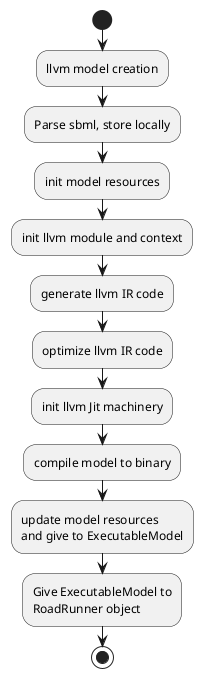 @startuml


'start
':parse sbml;
'if (model cached) then (yes)
'    :load from cache;
'    :return LLVMExecutableModel;
'    end
'else (no)
'    :Create ModelResources;
'    :Initialize LLVM components, such as
'    IR Module, context and PassManager;
'    :Do llvm IR optimization;
'endif
'end

start

:llvm model creation;
:Parse sbml, store locally;
:init model resources;
:init llvm module and context;
:generate llvm IR code;
:optimize llvm IR code;
:init llvm Jit machinery;
:compile model to binary;
:update model resources
and give to ExecutableModel;
:Give ExecutableModel to
RoadRunner object;
stop




''processes
'circle loads
'circle creates
'circle moves
'circle checks
'circle init
'
'object RoadRunner
'object sbml
'RoadRunner -> loads
'loads -> sbml
'
'object ExecutableModelFactory
'object LLVMExecutableModel
'ExecutableModelFactory --> creates
'creates -> LLVMExecutableModel
'
'loads --> creates
'
'object LLVMModelGenerator
'
'object ModelCaching

'abstract class Jit
'class MCJit
'class OrcJit
'class LLJit
'class LazyJit
'class ManyModesJit
'class GPUJit
'
'
'Jit <|-- MCJit
'Jit <|-- OrcJit
'OrcJit <|-- LLJit
'OrcJit <|-- LazyJit
'OrcJit <|-- ManyModesJit
'OrcJit <|-- GPUJit

'
'class RoadRunner
'class sbml
'RoadRunner --> "loads" sbml
'
'class ExecutableModelFactory
'class LLVMExecutableModel
'ExecutableModelFactory --> "creates" LLVMExecutableModel


/' Objects '/


'class LoadSymbolResolver
'class ASTNodeCodeGen


'class ASTNodeCodeGen {}
'
'class ASTNodeCodeGenScalarTicket {
'}
'
'class ASTNodeFactory {
'}
'
'class AssignmentRuleEvaluator {
'}
'
'abstract class CodeGen {
'}
'
'abstract class CodeGenBase <template<typename FunctionPtrType>> {
'}
'
'class EvalConversionFactorCodeGen {
'}
'
'class EvalInitialConditionsCodeGen {
'}
'
'class EvalRateRuleRatesCodeGen {
'}
'
'class EvalReactionRatesCodeGen {
'}
'
'class EvalVolatileStoichCodeGen {
'}
'
'class Event {
'}
'
'class EventAssignCodeGen {
'}
'
'class EventCodeGenBase <template<typename Derived>> {
'}
'
'class EventQueue {
'}
'
'class EventTriggerCodeGen {
'}
'
'class FunctionResolver {
'}
'
'class GetBoundarySpeciesAmountCodeGen {
'}
'
'class GetBoundarySpeciesConcentrationCodeGen {
'}
'
'class GetCompartmentInitVolumeCodeGen {
'}
'
'class GetCompartmentVolumeCodeGen {
'}
'
'class GetEventDelayCodeGen {
'}
'
'class GetEventPriorityCodeGen {
'}
'
'class GetEventTriggerCodeGen {
'}
'
'class GetEventValueCodeGenBase <template<typename Derived, typename FunctionPtrType=GetEventValueCodeGenBase_FunctionPtr>> {
'}
'
'class GetFloatingSpeciesAmountCodeGen {
'}
'
'class GetFloatingSpeciesConcentrationCodeGen {
'}
'
'class GetFloatingSpeciesInitAmountCodeGen {
'}
'
'class GetFloatingSpeciesInitConcentrationCodeGen {
'}
'
'class GetGlobalParameterCodeGen {
'}
'
'class GetGlobalParameterInitValueCodeGen {
'}
'
'class GetInitialValueCodeGenBase <template<typename Derived, bool substanceUnits>> {
'}
'
'class GetValueCodeGenBase <template<typename Derived, bool substanceUnits>> {
'}
'
'class KineticLawParameterResolver {
'}
'
'class LLVMException {
'}
'
'class LLVMModelDataIRBuilderTesting {
'}
'
'class LLVMModelDataSymbols {
'}
'
'class LLVMModelSymbols {
'}
'
'abstract class LoadSymbolResolver {
'}
'
'class LoadSymbolResolverBase {
'}
'
'class ModelDataIRBuilder {
'}
'
'class ModelDataLoadSymbolResolver {
'}
'
'class ModelDataStoreSymbolResolver {
'}
'
'class ModelGeneratorContext {
'}
'
'class ModelInitialValueStoreSymbolResolver {
'}
'
'class ModelInitialValueSymbolResolver {
'}
'
'class ModelResources {
'}
'
'class RR_DECLSPECLLVMCompiler {}
'
'class RR_DECLSPECLLVMExecutableModel {
'}
'
'class RR_DECLSPECLLVMModelGenerator {
'}
'
'class Random {
'}
'
'class SBMLInitialValueSymbolResolver {
'}
'
'class SetBoundarySpeciesAmountCodeGen {
'}
'
'class SetBoundarySpeciesConcentrationCodeGen {
'}
'
'class SetCompartmentInitVolumeCodeGen {
'}
'
'class SetCompartmentVolumeCodeGen {
'}
'
'class SetFloatingSpeciesAmountCodeGen {
'}
'
'class SetFloatingSpeciesConcentrationCodeGen {
'}
'
'class SetFloatingSpeciesInitAmountCodeGen {
'}
'
'class SetFloatingSpeciesInitConcentrationCodeGen {
'}
'
'class SetGlobalParameterCodeGen {
'}
'
'class SetGlobalParameterInitValueCodeGen {
'}
'
'class SetInitialValueCodeGenBase <template<typename Derived, bool substanceUnits>> {
'}
'
'class SetValueCodeGenBase <template<typename Derived, bool substanceUnits>> {
'}
'
'abstract class StoreSymbolResolver {
'}
'
'class SymbolForest {
'}
'
'class SymbolForest::ConstIterator {
'}
'
'enum EventAtributes {
'}
'
'enum LLVMModelDataSymbols::SpeciesReferenceType {
'}
'
'enum LLVMModelDataSymbols::SymbolIndexType {
'}
'
'enum LLVMModelSymbols::SpeciesReferenceType {
'}
'
'enum ModelDataFields {
'}
'
'enum RR_DECLSPECLLVMExecutableModel::empty {
'}
'
'class LLVMModelData {
'}
'
'class LLVMModelDataSymbols::SpeciesReferenceInfo {
'}
'
'class LLVMModelSymbols::ReactionSymbols {
'}
'
'
'
'
'
'
'/' Inheritance relationships '/
'
'rrllvm.CodeGenBase <|-- rrllvm.EvalConversionFactorCodeGen
'
'
'rrllvm.CodeGenBase <|-- rrllvm.EvalInitialConditionsCodeGen
'
'
'rrllvm.CodeGenBase <|-- rrllvm.EvalRateRuleRatesCodeGen
'
'
'rrllvm.CodeGenBase <|-- rrllvm.EvalReactionRatesCodeGen
'
'
'rrllvm.CodeGenBase <|-- rrllvm.EvalVolatileStoichCodeGen
'
'
'rrllvm.CodeGenBase <|-- rrllvm.EventCodeGenBase
'
'
'rrllvm.CodeGenBase <|-- rrllvm.GetEventValueCodeGenBase
'
'
'rrllvm.CodeGenBase <|-- rrllvm.GetInitialValueCodeGenBase
'
'
'rrllvm.CodeGenBase <|-- rrllvm.GetValueCodeGenBase
'
'
'rrllvm.CodeGenBase <|-- rrllvm.SetInitialValueCodeGenBase
'
'
'rrllvm.CodeGenBase <|-- rrllvm.SetValueCodeGenBase
'
'
'rrllvm.EventCodeGenBase <|-- rrllvm.EventAssignCodeGen
'
'
'rrllvm.EventCodeGenBase <|-- rrllvm.EventTriggerCodeGen
'
'
'rrllvm.GetEventValueCodeGenBase <|-- rrllvm.GetEventDelayCodeGen
'
'
'rrllvm.GetEventValueCodeGenBase <|-- rrllvm.GetEventPriorityCodeGen
'
'
'rrllvm.GetEventValueCodeGenBase <|-- rrllvm.GetEventTriggerCodeGen
'
'
'rrllvm.GetInitialValueCodeGenBase <|-- rrllvm.GetCompartmentInitVolumeCodeGen
'
'
'rrllvm.GetInitialValueCodeGenBase <|-- rrllvm.GetFloatingSpeciesInitAmountCodeGen
'
'
'rrllvm.GetInitialValueCodeGenBase <|-- rrllvm.GetFloatingSpeciesInitConcentrationCodeGen
'
'
'rrllvm.GetInitialValueCodeGenBase <|-- rrllvm.GetGlobalParameterInitValueCodeGen
'
'
'rrllvm.GetValueCodeGenBase <|-- rrllvm.GetBoundarySpeciesAmountCodeGen
'
'
'rrllvm.GetValueCodeGenBase <|-- rrllvm.GetBoundarySpeciesConcentrationCodeGen
'
'
'rrllvm.GetValueCodeGenBase <|-- rrllvm.GetCompartmentVolumeCodeGen
'
'
'rrllvm.GetValueCodeGenBase <|-- rrllvm.GetFloatingSpeciesAmountCodeGen
'
'
'rrllvm.GetValueCodeGenBase <|-- rrllvm.GetFloatingSpeciesConcentrationCodeGen
'
'
'rrllvm.GetValueCodeGenBase <|-- rrllvm.GetGlobalParameterCodeGen
'
'
'rrllvm.LoadSymbolResolver <|-- rrllvm.FunctionResolver
'
'
'rrllvm.LoadSymbolResolver <|-- rrllvm.KineticLawParameterResolver
'
'
'rrllvm.LoadSymbolResolver <|-- rrllvm.LoadSymbolResolverBase
'
'
'rrllvm.LoadSymbolResolverBase <|-- rrllvm.ModelDataLoadSymbolResolver
'
'
'rrllvm.LoadSymbolResolverBase <|-- rrllvm.ModelInitialValueSymbolResolver
'
'
'rrllvm.LoadSymbolResolverBase <|-- rrllvm.SBMLInitialValueSymbolResolver
'
'
'rrllvm.SetInitialValueCodeGenBase <|-- rrllvm.SetCompartmentInitVolumeCodeGen
'
'
'rrllvm.SetInitialValueCodeGenBase <|-- rrllvm.SetFloatingSpeciesInitAmountCodeGen
'
'
'rrllvm.SetInitialValueCodeGenBase <|-- rrllvm.SetFloatingSpeciesInitConcentrationCodeGen
'
'
'rrllvm.SetInitialValueCodeGenBase <|-- rrllvm.SetGlobalParameterInitValueCodeGen
'
'
'rrllvm.SetValueCodeGenBase <|-- rrllvm.SetBoundarySpeciesAmountCodeGen
'
'
'rrllvm.SetValueCodeGenBase <|-- rrllvm.SetBoundarySpeciesConcentrationCodeGen
'
'
'rrllvm.SetValueCodeGenBase <|-- rrllvm.SetCompartmentVolumeCodeGen
'
'
'rrllvm.SetValueCodeGenBase <|-- rrllvm.SetFloatingSpeciesAmountCodeGen
'
'
'rrllvm.SetValueCodeGenBase <|-- rrllvm.SetFloatingSpeciesConcentrationCodeGen
'
'
'rrllvm.SetValueCodeGenBase <|-- rrllvm.SetGlobalParameterCodeGen
'
'
'rrllvm.StoreSymbolResolver <|-- rrllvm.ModelDataStoreSymbolResolver
'
'
'rrllvm.StoreSymbolResolver <|-- rrllvm.ModelInitialValueStoreSymbolResolver
'
'
'
'
'
'/' Aggregation relationships '/
'
'rrllvm.ASTNodeCodeGen *-- rrllvm.LoadSymbolResolver
'
'
'rrllvm.ASTNodeCodeGen *-- rrllvm.ModelGeneratorContext
'
'
'rrllvm.ASTNodeCodeGenScalarTicket *-- rrllvm.ASTNodeCodeGen
'
'
'rrllvm.AssignmentRuleEvaluator *-- rrllvm.SymbolForest
'
'
'rrllvm.CodeGenBase *-- rrllvm.LLVMModelDataSymbols
'
'
'rrllvm.CodeGenBase *-- rrllvm.LLVMModelSymbols
'
'
'rrllvm.CodeGenBase *-- rrllvm.ModelGeneratorContext
'
'
'rrllvm.FunctionResolver *-- rrllvm.LoadSymbolResolver
'
'
'rrllvm.FunctionResolver *-- rrllvm.ModelGeneratorContext
'
'
'rrllvm.KineticLawParameterResolver *-- rrllvm.LoadSymbolResolver
'
'
'rrllvm.LLVMModelData o-- rrllvm.Random
'
'
'rrllvm.LLVMModelDataIRBuilderTesting *-- rrllvm.LLVMModelDataSymbols
'
'
'rrllvm.LLVMModelSymbols *-- rrllvm.ASTNodeFactory
'
'
'rrllvm.LLVMModelSymbols *-- rrllvm.LLVMModelDataSymbols
'
'
'rrllvm.LLVMModelSymbols "4" *-- rrllvm.SymbolForest
'
'
'rrllvm.LoadSymbolResolverBase *-- rrllvm.LLVMModelDataSymbols
'
'
'rrllvm.LoadSymbolResolverBase *-- rrllvm.LLVMModelSymbols
'
'
'rrllvm.LoadSymbolResolverBase *-- rrllvm.ModelGeneratorContext
'
'
'rrllvm.ModelDataIRBuilder *-- rrllvm.LLVMModelDataSymbols
'
'
'rrllvm.ModelDataStoreSymbolResolver *-- rrllvm.LLVMModelDataSymbols
'
'
'rrllvm.ModelDataStoreSymbolResolver *-- rrllvm.LLVMModelSymbols
'
'
'rrllvm.ModelDataStoreSymbolResolver *-- rrllvm.LoadSymbolResolver
'
'
'rrllvm.ModelGeneratorContext o-- rrllvm.LLVMModelDataSymbols
'
'
'rrllvm.ModelGeneratorContext o-- rrllvm.LLVMModelSymbols
'
'
'rrllvm.ModelGeneratorContext o-- rrllvm.Random
'
'
'rrllvm.ModelInitialValueStoreSymbolResolver *-- rrllvm.LLVMModelDataSymbols
'
'
'rrllvm.ModelInitialValueStoreSymbolResolver *-- rrllvm.LLVMModelSymbols
'
'
'rrllvm.ModelInitialValueStoreSymbolResolver *-- rrllvm.LoadSymbolResolver
'
'
'rrllvm.ModelResources *-- rrllvm.EvalConversionFactorCodeGen
'
'
'rrllvm.ModelResources *-- rrllvm.EvalInitialConditionsCodeGen
'
'
'rrllvm.ModelResources *-- rrllvm.EvalRateRuleRatesCodeGen
'
'
'rrllvm.ModelResources *-- rrllvm.EvalReactionRatesCodeGen
'
'
'rrllvm.ModelResources *-- rrllvm.EvalVolatileStoichCodeGen
'
'
'rrllvm.ModelResources *-- rrllvm.EventAssignCodeGen
'
'
'rrllvm.ModelResources *-- rrllvm.EventTriggerCodeGen
'
'
'rrllvm.ModelResources *-- rrllvm.GetBoundarySpeciesAmountCodeGen
'
'
'rrllvm.ModelResources *-- rrllvm.GetBoundarySpeciesConcentrationCodeGen
'
'
'rrllvm.ModelResources *-- rrllvm.GetCompartmentInitVolumeCodeGen
'
'
'rrllvm.ModelResources *-- rrllvm.GetCompartmentVolumeCodeGen
'
'
'rrllvm.ModelResources *-- rrllvm.GetEventDelayCodeGen
'
'
'rrllvm.ModelResources *-- rrllvm.GetEventPriorityCodeGen
'
'
'rrllvm.ModelResources *-- rrllvm.GetEventTriggerCodeGen
'
'
'rrllvm.ModelResources *-- rrllvm.GetFloatingSpeciesAmountCodeGen
'
'
'rrllvm.ModelResources *-- rrllvm.GetFloatingSpeciesConcentrationCodeGen
'
'
'rrllvm.ModelResources *-- rrllvm.GetFloatingSpeciesInitAmountCodeGen
'
'
'rrllvm.ModelResources *-- rrllvm.GetFloatingSpeciesInitConcentrationCodeGen
'
'
'rrllvm.ModelResources *-- rrllvm.GetGlobalParameterCodeGen
'
'
'rrllvm.ModelResources *-- rrllvm.GetGlobalParameterInitValueCodeGen
'
'
'rrllvm.ModelResources o-- rrllvm.LLVMModelDataSymbols
'
'
'rrllvm.ModelResources o-- rrllvm.Random
'
'
'rrllvm.ModelResources *-- rrllvm.SetBoundarySpeciesAmountCodeGen
'
'
'rrllvm.ModelResources *-- rrllvm.SetBoundarySpeciesConcentrationCodeGen
'
'
'rrllvm.ModelResources *-- rrllvm.SetCompartmentInitVolumeCodeGen
'
'
'rrllvm.ModelResources *-- rrllvm.SetCompartmentVolumeCodeGen
'
'
'rrllvm.ModelResources *-- rrllvm.SetFloatingSpeciesAmountCodeGen
'
'
'rrllvm.ModelResources *-- rrllvm.SetFloatingSpeciesConcentrationCodeGen
'
'
'rrllvm.ModelResources *-- rrllvm.SetFloatingSpeciesInitAmountCodeGen
'
'
'rrllvm.ModelResources *-- rrllvm.SetFloatingSpeciesInitConcentrationCodeGen
'
'
'rrllvm.ModelResources *-- rrllvm.SetGlobalParameterCodeGen
'
'
'rrllvm.ModelResources *-- rrllvm.SetGlobalParameterInitValueCodeGen
'
'
'rrllvm.RR_DECLSPECLLVMExecutableModel *-- rrllvm.EvalConversionFactorCodeGen
'
'
'rrllvm.RR_DECLSPECLLVMExecutableModel *-- rrllvm.EvalInitialConditionsCodeGen
'
'
'rrllvm.RR_DECLSPECLLVMExecutableModel *-- rrllvm.EvalRateRuleRatesCodeGen
'
'
'rrllvm.RR_DECLSPECLLVMExecutableModel *-- rrllvm.EvalReactionRatesCodeGen
'
'
'rrllvm.RR_DECLSPECLLVMExecutableModel *-- rrllvm.EvalVolatileStoichCodeGen
'
'
'rrllvm.RR_DECLSPECLLVMExecutableModel *-- rrllvm.EventAssignCodeGen
'
'
'rrllvm.RR_DECLSPECLLVMExecutableModel *-- rrllvm.EventQueue
'
'
'rrllvm.RR_DECLSPECLLVMExecutableModel *-- rrllvm.EventTriggerCodeGen
'
'
'rrllvm.RR_DECLSPECLLVMExecutableModel *-- rrllvm.GetBoundarySpeciesAmountCodeGen
'
'
'rrllvm.RR_DECLSPECLLVMExecutableModel *-- rrllvm.GetBoundarySpeciesConcentrationCodeGen
'
'
'rrllvm.RR_DECLSPECLLVMExecutableModel *-- rrllvm.GetCompartmentInitVolumeCodeGen
'
'
'rrllvm.RR_DECLSPECLLVMExecutableModel *-- rrllvm.GetCompartmentVolumeCodeGen
'
'
'rrllvm.RR_DECLSPECLLVMExecutableModel *-- rrllvm.GetEventDelayCodeGen
'
'
'rrllvm.RR_DECLSPECLLVMExecutableModel *-- rrllvm.GetEventPriorityCodeGen
'
'
'rrllvm.RR_DECLSPECLLVMExecutableModel *-- rrllvm.GetEventTriggerCodeGen
'
'
'rrllvm.RR_DECLSPECLLVMExecutableModel *-- rrllvm.GetFloatingSpeciesAmountCodeGen
'
'
'rrllvm.RR_DECLSPECLLVMExecutableModel *-- rrllvm.GetFloatingSpeciesConcentrationCodeGen
'
'
'rrllvm.RR_DECLSPECLLVMExecutableModel *-- rrllvm.GetFloatingSpeciesInitAmountCodeGen
'
'
'rrllvm.RR_DECLSPECLLVMExecutableModel *-- rrllvm.GetFloatingSpeciesInitConcentrationCodeGen
'
'
'rrllvm.RR_DECLSPECLLVMExecutableModel *-- rrllvm.GetGlobalParameterCodeGen
'
'
'rrllvm.RR_DECLSPECLLVMExecutableModel *-- rrllvm.GetGlobalParameterInitValueCodeGen
'
'
'rrllvm.RR_DECLSPECLLVMExecutableModel o-- rrllvm.LLVMModelData
'
'
'rrllvm.RR_DECLSPECLLVMExecutableModel o-- rrllvm.LLVMModelDataSymbols
'
'
'rrllvm.RR_DECLSPECLLVMExecutableModel *-- rrllvm.ModelResources
'
'
'rrllvm.RR_DECLSPECLLVMExecutableModel *-- rrllvm.SetBoundarySpeciesAmountCodeGen
'
'
'rrllvm.RR_DECLSPECLLVMExecutableModel *-- rrllvm.SetBoundarySpeciesConcentrationCodeGen
'
'
'rrllvm.RR_DECLSPECLLVMExecutableModel *-- rrllvm.SetCompartmentInitVolumeCodeGen
'
'
'rrllvm.RR_DECLSPECLLVMExecutableModel *-- rrllvm.SetCompartmentVolumeCodeGen
'
'
'rrllvm.RR_DECLSPECLLVMExecutableModel *-- rrllvm.SetFloatingSpeciesAmountCodeGen
'
'
'rrllvm.RR_DECLSPECLLVMExecutableModel *-- rrllvm.SetFloatingSpeciesConcentrationCodeGen
'
'
'rrllvm.RR_DECLSPECLLVMExecutableModel *-- rrllvm.SetFloatingSpeciesInitAmountCodeGen
'
'
'rrllvm.RR_DECLSPECLLVMExecutableModel *-- rrllvm.SetFloatingSpeciesInitConcentrationCodeGen
'
'
'rrllvm.RR_DECLSPECLLVMExecutableModel *-- rrllvm.SetGlobalParameterCodeGen
'
'
'rrllvm.RR_DECLSPECLLVMExecutableModel *-- rrllvm.SetGlobalParameterInitValueCodeGen
'
'
'
'
'
'
'/' Nested objects '/
'
'rrllvm.LLVMModelDataSymbols +-- rrllvm.LLVMModelDataSymbols::SpeciesReferenceInfo
'
'
'rrllvm.LLVMModelDataSymbols +-- rrllvm.LLVMModelDataSymbols::SpeciesReferenceType
'
'
'rrllvm.LLVMModelDataSymbols +-- rrllvm.LLVMModelDataSymbols::SymbolIndexType
'
'
'rrllvm.LLVMModelSymbols +-- rrllvm.LLVMModelSymbols::ReactionSymbols
'
'
'rrllvm.LLVMModelSymbols +-- rrllvm.LLVMModelSymbols::SpeciesReferenceType
'
'
'rrllvm.RR_DECLSPECLLVMExecutableModel +-- rrllvm.RR_DECLSPECLLVMExecutableModel::empty
'
'
'rrllvm.SymbolForest +-- rrllvm.SymbolForest::ConstIterator




@enduml
